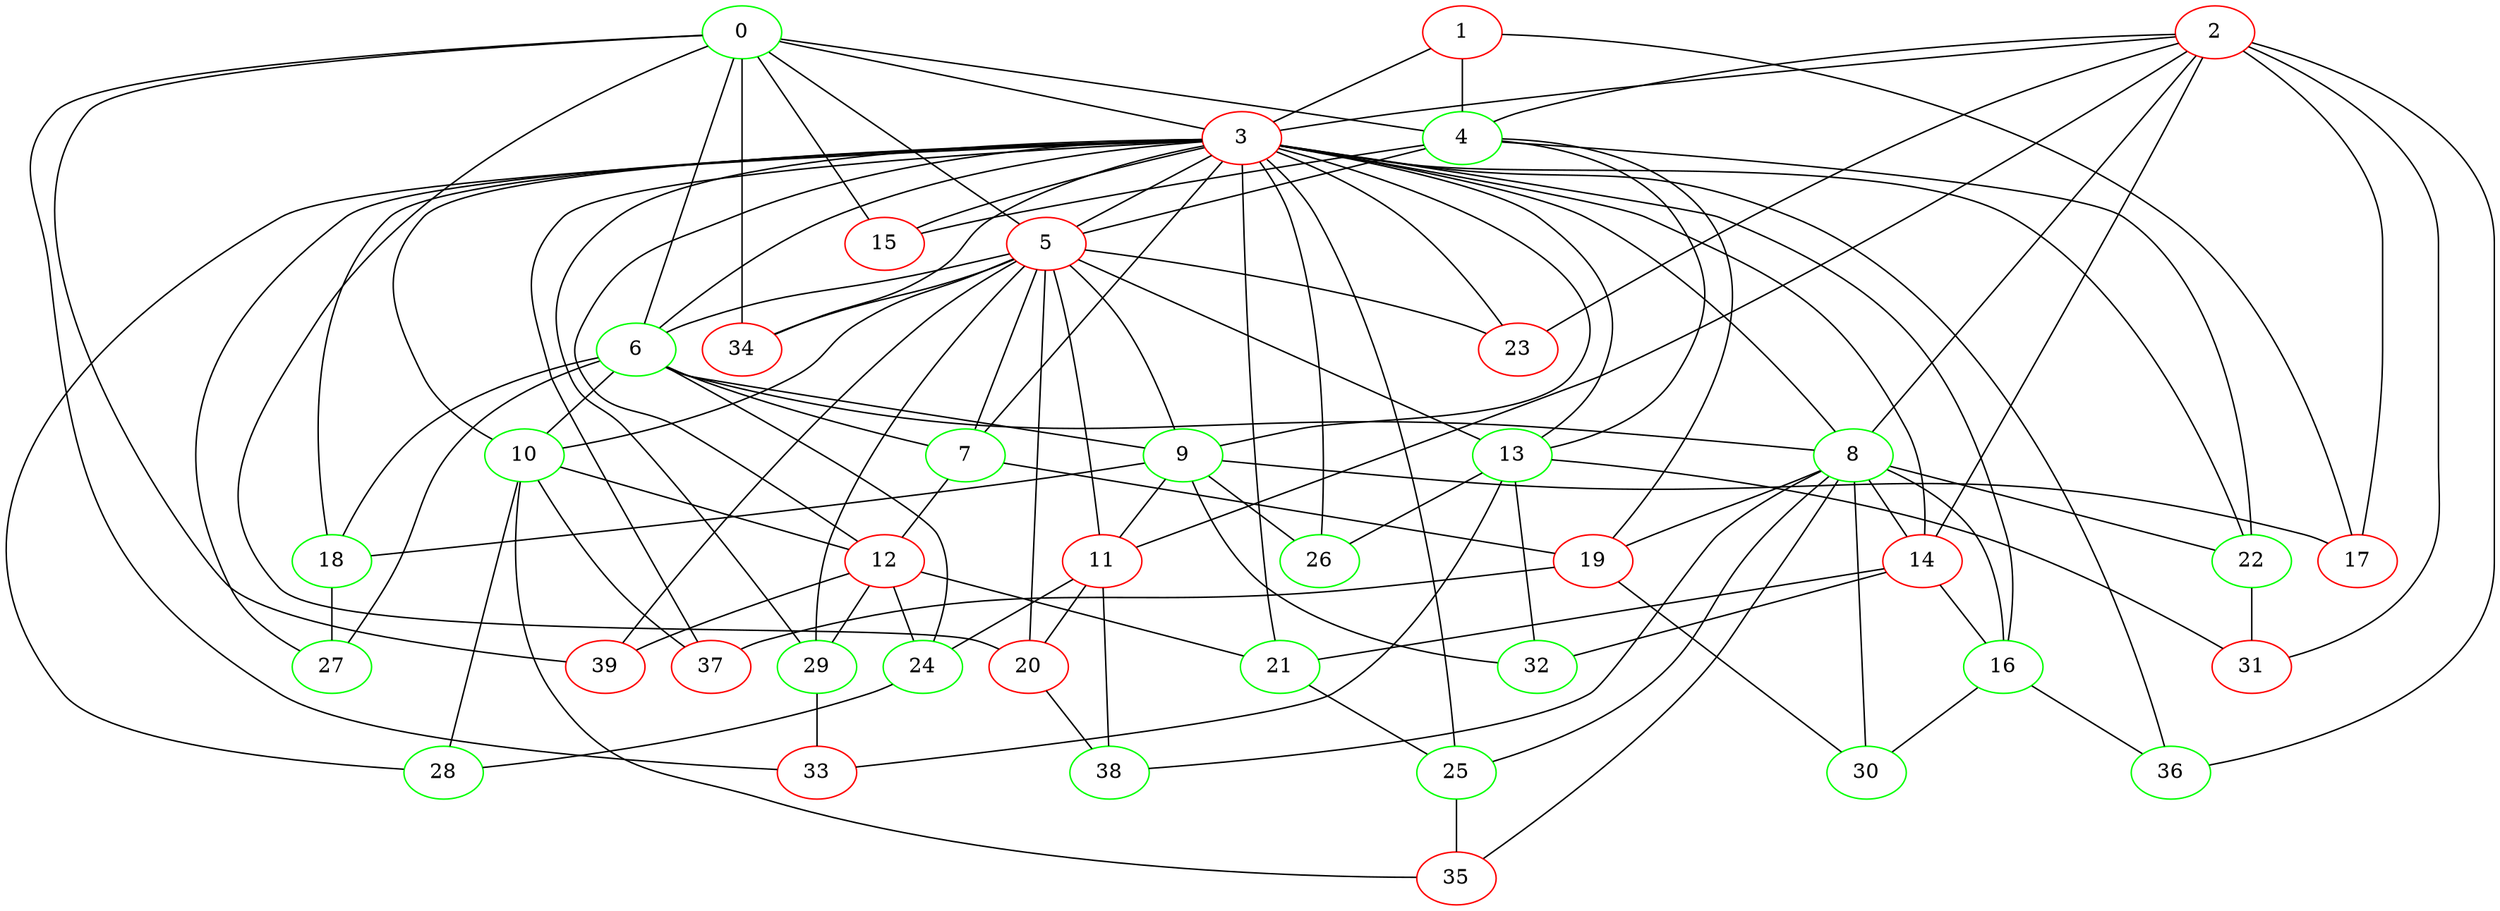 strict graph A {
	graph [name=A];
	0	 [color=green];
	3	 [color=red];
	0 -- 3;
	4	 [color=green];
	0 -- 4;
	5	 [color=red];
	0 -- 5;
	6	 [color=green];
	0 -- 6;
	15	 [color=red];
	0 -- 15;
	20	 [color=red];
	0 -- 20;
	33	 [color=red];
	0 -- 33;
	34	 [color=red];
	0 -- 34;
	39	 [color=red];
	0 -- 39;
	1	 [color=red];
	1 -- 3;
	1 -- 4;
	17	 [color=red];
	1 -- 17;
	2	 [color=red];
	2 -- 3;
	2 -- 4;
	8	 [color=green];
	2 -- 8;
	11	 [color=red];
	2 -- 11;
	14	 [color=red];
	2 -- 14;
	2 -- 17;
	23	 [color=red];
	2 -- 23;
	31	 [color=red];
	2 -- 31;
	36	 [color=green];
	2 -- 36;
	3 -- 5;
	3 -- 6;
	7	 [color=green];
	3 -- 7;
	3 -- 8;
	9	 [color=green];
	3 -- 9;
	10	 [color=green];
	3 -- 10;
	12	 [color=red];
	3 -- 12;
	13	 [color=green];
	3 -- 13;
	3 -- 14;
	3 -- 15;
	16	 [color=green];
	3 -- 16;
	18	 [color=green];
	3 -- 18;
	21	 [color=green];
	3 -- 21;
	22	 [color=green];
	3 -- 22;
	3 -- 23;
	25	 [color=green];
	3 -- 25;
	26	 [color=green];
	3 -- 26;
	27	 [color=green];
	3 -- 27;
	28	 [color=green];
	3 -- 28;
	29	 [color=green];
	3 -- 29;
	3 -- 34;
	3 -- 36;
	37	 [color=red];
	3 -- 37;
	4 -- 5;
	4 -- 13;
	4 -- 15;
	19	 [color=red];
	4 -- 19;
	4 -- 22;
	5 -- 6;
	5 -- 7;
	5 -- 9;
	5 -- 10;
	5 -- 11;
	5 -- 13;
	5 -- 20;
	5 -- 23;
	5 -- 29;
	5 -- 34;
	5 -- 39;
	6 -- 7;
	6 -- 8;
	6 -- 9;
	6 -- 10;
	6 -- 18;
	24	 [color=green];
	6 -- 24;
	6 -- 27;
	7 -- 12;
	7 -- 19;
	8 -- 14;
	8 -- 16;
	8 -- 19;
	8 -- 22;
	8 -- 25;
	30	 [color=green];
	8 -- 30;
	35	 [color=red];
	8 -- 35;
	38	 [color=green];
	8 -- 38;
	9 -- 11;
	9 -- 17;
	9 -- 18;
	9 -- 26;
	32	 [color=green];
	9 -- 32;
	10 -- 12;
	10 -- 28;
	10 -- 35;
	10 -- 37;
	11 -- 20;
	11 -- 24;
	11 -- 38;
	12 -- 21;
	12 -- 24;
	12 -- 29;
	12 -- 39;
	13 -- 26;
	13 -- 31;
	13 -- 32;
	13 -- 33;
	14 -- 16;
	14 -- 21;
	14 -- 32;
	16 -- 30;
	16 -- 36;
	18 -- 27;
	19 -- 30;
	19 -- 37;
	20 -- 38;
	21 -- 25;
	22 -- 31;
	24 -- 28;
	25 -- 35;
	29 -- 33;
}
